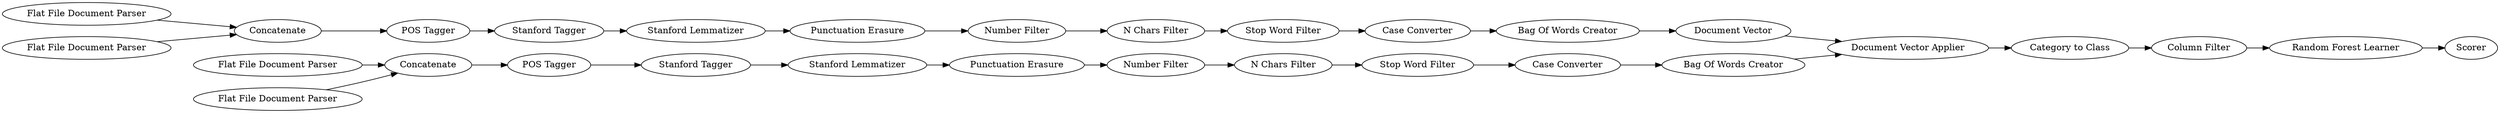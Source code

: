 digraph {
	1 [label="Flat File Document Parser"]
	2 [label="Flat File Document Parser"]
	3 [label="POS Tagger"]
	4 [label="Stanford Tagger"]
	5 [label="Stanford Lemmatizer"]
	6 [label="Punctuation Erasure"]
	7 [label="Number Filter"]
	8 [label="N Chars Filter"]
	9 [label="Stop Word Filter"]
	17 [label="Case Converter"]
	19 [label="Bag Of Words Creator"]
	21 [label=Concatenate]
	22 [label="Document Vector"]
	23 [label="Flat File Document Parser"]
	24 [label="Flat File Document Parser"]
	25 [label="Number Filter"]
	26 [label="N Chars Filter"]
	27 [label="Stop Word Filter"]
	28 [label="Case Converter"]
	29 [label="Bag Of Words Creator"]
	30 [label="POS Tagger"]
	31 [label="Stanford Tagger"]
	32 [label="Stanford Lemmatizer"]
	33 [label=Concatenate]
	34 [label="Punctuation Erasure"]
	35 [label="Document Vector Applier"]
	36 [label="Category to Class"]
	37 [label="Random Forest Learner"]
	38 [label=Scorer]
	39 [label="Column Filter"]
	1 -> 21
	2 -> 21
	3 -> 4
	4 -> 5
	5 -> 6
	6 -> 7
	7 -> 8
	8 -> 9
	9 -> 17
	17 -> 19
	19 -> 22
	21 -> 3
	22 -> 35
	23 -> 33
	24 -> 33
	25 -> 26
	26 -> 27
	27 -> 28
	28 -> 29
	29 -> 35
	30 -> 31
	31 -> 32
	32 -> 34
	33 -> 30
	34 -> 25
	35 -> 36
	36 -> 39
	37 -> 38
	39 -> 37
	rankdir=LR
}
